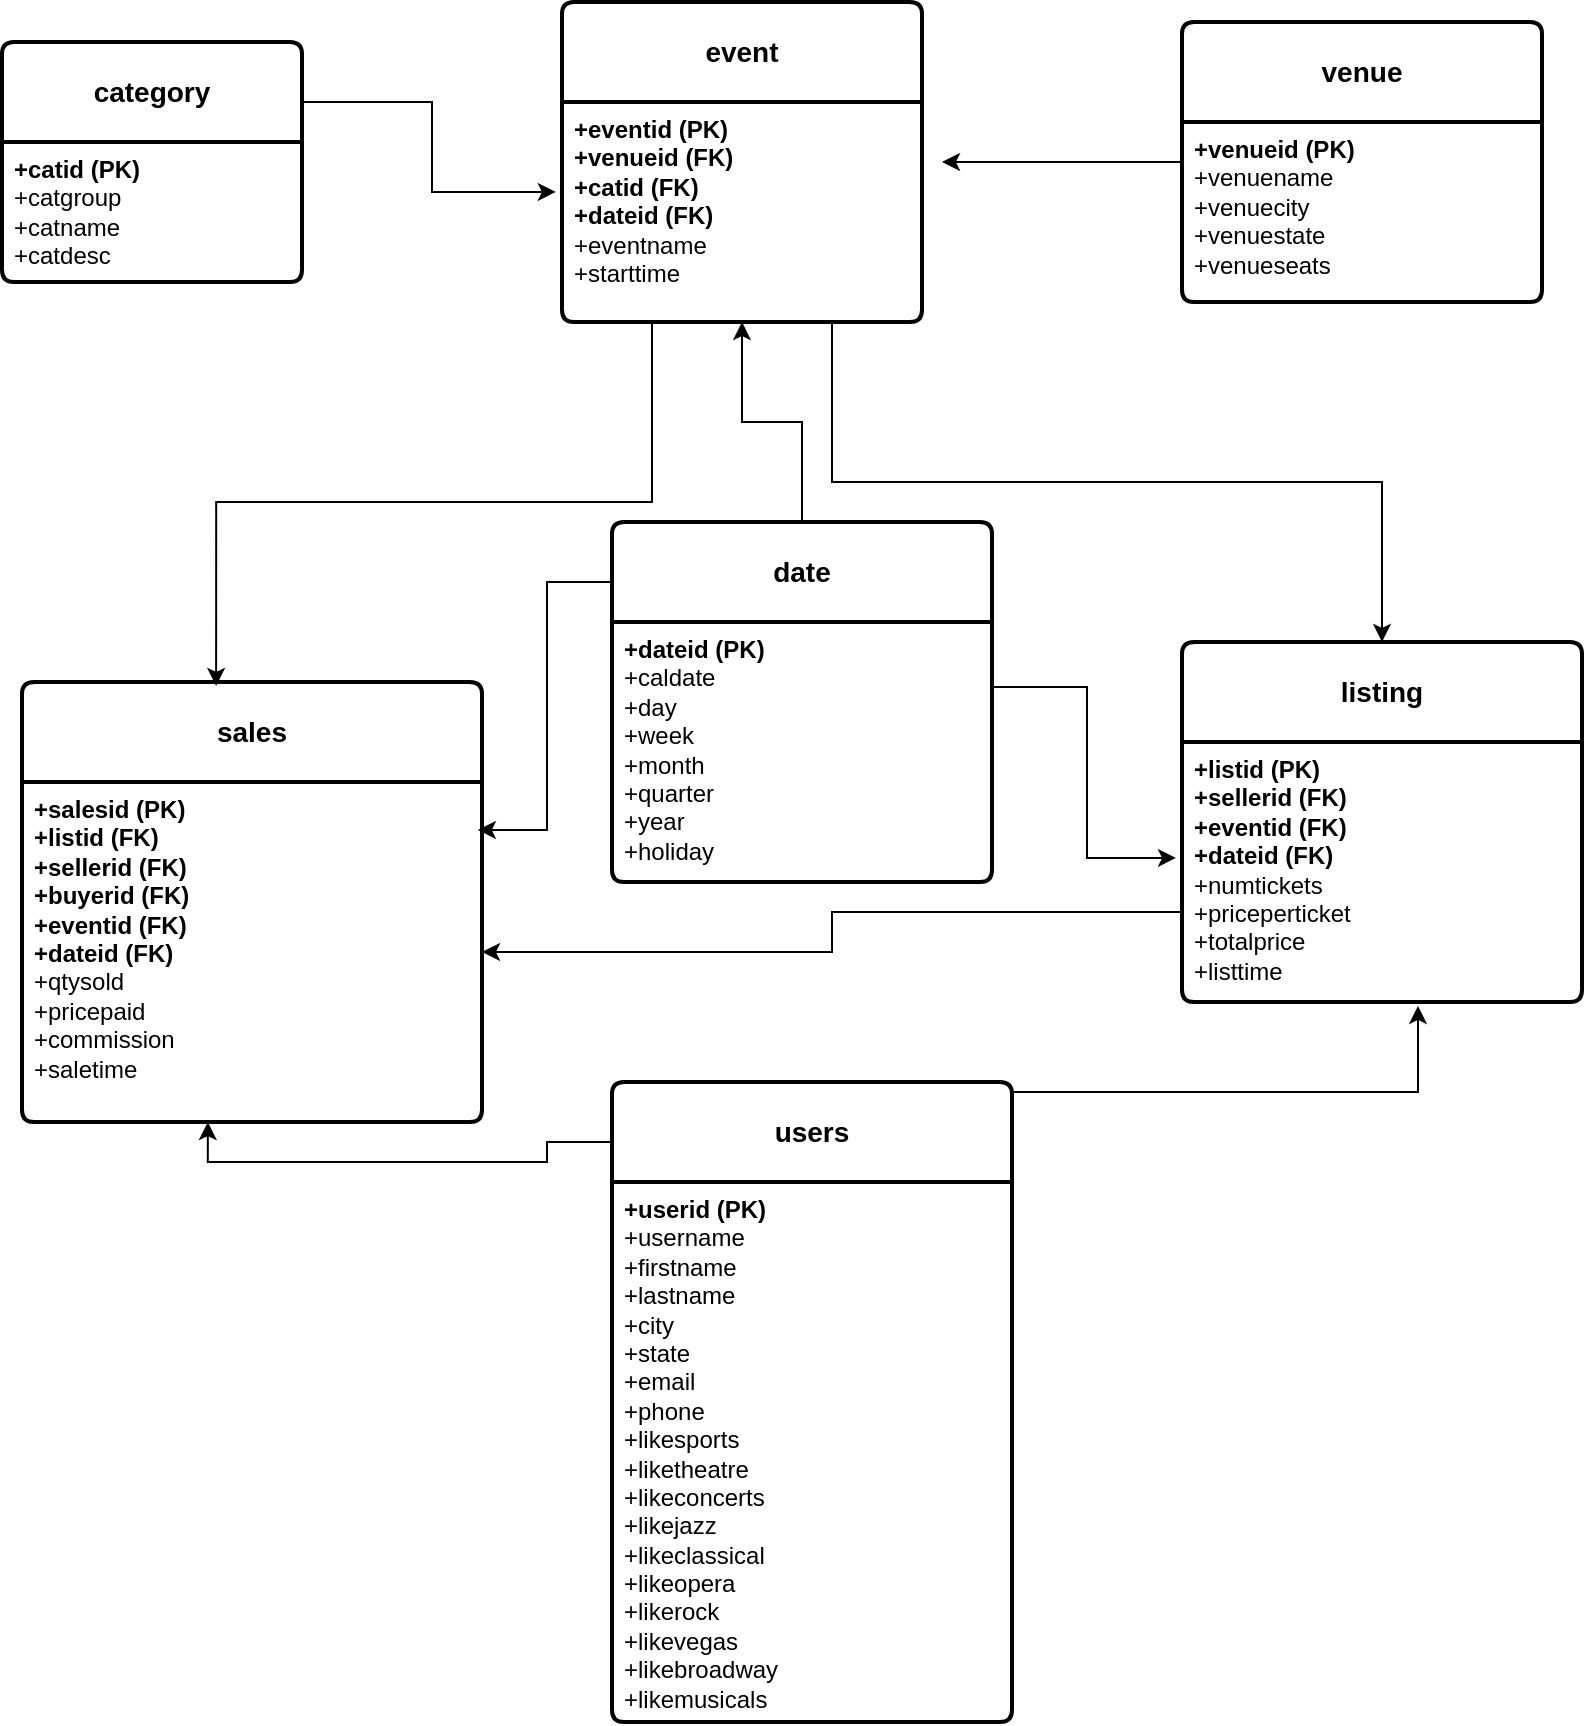 <mxfile version="22.1.2" type="device">
  <diagram id="R2lEEEUBdFMjLlhIrx00" name="Page-1">
    <mxGraphModel dx="1194" dy="660" grid="1" gridSize="10" guides="1" tooltips="1" connect="1" arrows="1" fold="1" page="1" pageScale="1" pageWidth="850" pageHeight="1100" math="0" shadow="0" extFonts="Permanent Marker^https://fonts.googleapis.com/css?family=Permanent+Marker">
      <root>
        <mxCell id="0" />
        <mxCell id="1" parent="0" />
        <mxCell id="g-Wtju5NSsTcF-88Mxho-31" value="&lt;b&gt;event&lt;/b&gt;" style="swimlane;childLayout=stackLayout;horizontal=1;startSize=50;horizontalStack=0;rounded=1;fontSize=14;fontStyle=0;strokeWidth=2;resizeParent=0;resizeLast=1;shadow=0;dashed=0;align=center;arcSize=4;whiteSpace=wrap;html=1;" vertex="1" parent="1">
          <mxGeometry x="300" y="20" width="180" height="160" as="geometry" />
        </mxCell>
        <mxCell id="g-Wtju5NSsTcF-88Mxho-32" value="&lt;b&gt;+eventid (PK)&lt;br&gt;+venueid (FK)&lt;br&gt;+catid (FK)&lt;br&gt;+dateid (FK)&lt;/b&gt;&lt;br&gt;+eventname&lt;br&gt;+starttime" style="align=left;strokeColor=none;fillColor=none;spacingLeft=4;fontSize=12;verticalAlign=top;resizable=0;rotatable=0;part=1;html=1;" vertex="1" parent="g-Wtju5NSsTcF-88Mxho-31">
          <mxGeometry y="50" width="180" height="110" as="geometry" />
        </mxCell>
        <mxCell id="g-Wtju5NSsTcF-88Mxho-33" value="&lt;b&gt;category&lt;/b&gt;" style="swimlane;childLayout=stackLayout;horizontal=1;startSize=50;horizontalStack=0;rounded=1;fontSize=14;fontStyle=0;strokeWidth=2;resizeParent=0;resizeLast=1;shadow=0;dashed=0;align=center;arcSize=4;whiteSpace=wrap;html=1;" vertex="1" parent="1">
          <mxGeometry x="20" y="40" width="150" height="120" as="geometry" />
        </mxCell>
        <mxCell id="g-Wtju5NSsTcF-88Mxho-34" value="&lt;b&gt;+catid (PK)&lt;/b&gt;&lt;br&gt;+catgroup&lt;br&gt;+catname&lt;br&gt;+catdesc" style="align=left;strokeColor=none;fillColor=none;spacingLeft=4;fontSize=12;verticalAlign=top;resizable=0;rotatable=0;part=1;html=1;" vertex="1" parent="g-Wtju5NSsTcF-88Mxho-33">
          <mxGeometry y="50" width="150" height="70" as="geometry" />
        </mxCell>
        <mxCell id="g-Wtju5NSsTcF-88Mxho-51" style="edgeStyle=orthogonalEdgeStyle;rounded=0;orthogonalLoop=1;jettySize=auto;html=1;exitX=0;exitY=0.75;exitDx=0;exitDy=0;entryX=1;entryY=0.5;entryDx=0;entryDy=0;" edge="1" parent="1" source="g-Wtju5NSsTcF-88Mxho-35" target="g-Wtju5NSsTcF-88Mxho-44">
          <mxGeometry relative="1" as="geometry" />
        </mxCell>
        <mxCell id="g-Wtju5NSsTcF-88Mxho-35" value="&lt;b&gt;listing&lt;/b&gt;" style="swimlane;childLayout=stackLayout;horizontal=1;startSize=50;horizontalStack=0;rounded=1;fontSize=14;fontStyle=0;strokeWidth=2;resizeParent=0;resizeLast=1;shadow=0;dashed=0;align=center;arcSize=4;whiteSpace=wrap;html=1;" vertex="1" parent="1">
          <mxGeometry x="610" y="340" width="200" height="180" as="geometry" />
        </mxCell>
        <mxCell id="g-Wtju5NSsTcF-88Mxho-36" value="&lt;b&gt;+listid (PK)&lt;br&gt;+sellerid (FK)&lt;br&gt;+eventid (FK)&lt;br&gt;+dateid (FK)&lt;/b&gt;&lt;br&gt;+numtickets&lt;br&gt;+priceperticket&lt;br&gt;+totalprice&lt;br&gt;+listtime" style="align=left;strokeColor=none;fillColor=none;spacingLeft=4;fontSize=12;verticalAlign=top;resizable=0;rotatable=0;part=1;html=1;" vertex="1" parent="g-Wtju5NSsTcF-88Mxho-35">
          <mxGeometry y="50" width="200" height="130" as="geometry" />
        </mxCell>
        <mxCell id="g-Wtju5NSsTcF-88Mxho-48" style="edgeStyle=orthogonalEdgeStyle;rounded=0;orthogonalLoop=1;jettySize=auto;html=1;" edge="1" parent="1" source="g-Wtju5NSsTcF-88Mxho-37" target="g-Wtju5NSsTcF-88Mxho-32">
          <mxGeometry relative="1" as="geometry" />
        </mxCell>
        <mxCell id="g-Wtju5NSsTcF-88Mxho-37" value="&lt;b&gt;date&lt;/b&gt;" style="swimlane;childLayout=stackLayout;horizontal=1;startSize=50;horizontalStack=0;rounded=1;fontSize=14;fontStyle=0;strokeWidth=2;resizeParent=0;resizeLast=1;shadow=0;dashed=0;align=center;arcSize=4;whiteSpace=wrap;html=1;" vertex="1" parent="1">
          <mxGeometry x="325" y="280" width="190" height="180" as="geometry" />
        </mxCell>
        <mxCell id="g-Wtju5NSsTcF-88Mxho-38" value="&lt;b&gt;+dateid (PK)&lt;/b&gt;&lt;br&gt;+caldate&lt;br&gt;+day&lt;br&gt;+week&lt;br&gt;+month&lt;br&gt;+quarter&lt;br&gt;+year&lt;br&gt;+holiday" style="align=left;strokeColor=none;fillColor=none;spacingLeft=4;fontSize=12;verticalAlign=top;resizable=0;rotatable=0;part=1;html=1;" vertex="1" parent="g-Wtju5NSsTcF-88Mxho-37">
          <mxGeometry y="50" width="190" height="130" as="geometry" />
        </mxCell>
        <mxCell id="g-Wtju5NSsTcF-88Mxho-39" value="&lt;b&gt;users&lt;/b&gt;" style="swimlane;childLayout=stackLayout;horizontal=1;startSize=50;horizontalStack=0;rounded=1;fontSize=14;fontStyle=0;strokeWidth=2;resizeParent=0;resizeLast=1;shadow=0;dashed=0;align=center;arcSize=4;whiteSpace=wrap;html=1;" vertex="1" parent="1">
          <mxGeometry x="325" y="560" width="200" height="320" as="geometry" />
        </mxCell>
        <mxCell id="g-Wtju5NSsTcF-88Mxho-40" value="&lt;b&gt;+userid (PK)&lt;/b&gt;&lt;br&gt;+username&lt;br&gt;+firstname&lt;br&gt;+lastname&lt;br&gt;+city&lt;br&gt;+state&lt;br&gt;+email&lt;br&gt;+phone&lt;br&gt;+likesports&lt;br&gt;+liketheatre&lt;br&gt;+likeconcerts&lt;br&gt;+likejazz&lt;br&gt;+likeclassical&lt;br&gt;+likeopera&lt;br&gt;+likerock&lt;br&gt;+likevegas&lt;br&gt;+likebroadway&lt;br&gt;+likemusicals" style="align=left;strokeColor=none;fillColor=none;spacingLeft=4;fontSize=12;verticalAlign=top;resizable=0;rotatable=0;part=1;html=1;" vertex="1" parent="g-Wtju5NSsTcF-88Mxho-39">
          <mxGeometry y="50" width="200" height="270" as="geometry" />
        </mxCell>
        <mxCell id="g-Wtju5NSsTcF-88Mxho-47" style="edgeStyle=orthogonalEdgeStyle;rounded=0;orthogonalLoop=1;jettySize=auto;html=1;" edge="1" parent="1" source="g-Wtju5NSsTcF-88Mxho-41">
          <mxGeometry relative="1" as="geometry">
            <mxPoint x="490" y="100" as="targetPoint" />
          </mxGeometry>
        </mxCell>
        <mxCell id="g-Wtju5NSsTcF-88Mxho-41" value="&lt;b&gt;venue&lt;/b&gt;" style="swimlane;childLayout=stackLayout;horizontal=1;startSize=50;horizontalStack=0;rounded=1;fontSize=14;fontStyle=0;strokeWidth=2;resizeParent=0;resizeLast=1;shadow=0;dashed=0;align=center;arcSize=4;whiteSpace=wrap;html=1;" vertex="1" parent="1">
          <mxGeometry x="610" y="30" width="180" height="140" as="geometry" />
        </mxCell>
        <mxCell id="g-Wtju5NSsTcF-88Mxho-42" value="&lt;b&gt;+venueid (PK)&lt;/b&gt;&lt;br&gt;+venuename&lt;br&gt;+venuecity&lt;br&gt;+venuestate&lt;br&gt;+venueseats" style="align=left;strokeColor=none;fillColor=none;spacingLeft=4;fontSize=12;verticalAlign=top;resizable=0;rotatable=0;part=1;html=1;" vertex="1" parent="g-Wtju5NSsTcF-88Mxho-41">
          <mxGeometry y="50" width="180" height="90" as="geometry" />
        </mxCell>
        <mxCell id="g-Wtju5NSsTcF-88Mxho-43" value="&lt;b&gt;sales&lt;/b&gt;" style="swimlane;childLayout=stackLayout;horizontal=1;startSize=50;horizontalStack=0;rounded=1;fontSize=14;fontStyle=0;strokeWidth=2;resizeParent=0;resizeLast=1;shadow=0;dashed=0;align=center;arcSize=4;whiteSpace=wrap;html=1;" vertex="1" parent="1">
          <mxGeometry x="30" y="360" width="230" height="220" as="geometry" />
        </mxCell>
        <mxCell id="g-Wtju5NSsTcF-88Mxho-44" value="&lt;b&gt;+salesid (PK)&lt;/b&gt;&lt;br&gt;&lt;b&gt;+listid (FK)&lt;/b&gt;&lt;br&gt;&lt;b&gt;+sellerid (FK)&lt;/b&gt;&lt;br&gt;&lt;b&gt;+buyerid (FK)&lt;/b&gt;&lt;br&gt;&lt;b&gt;+eventid (FK)&lt;/b&gt;&lt;br&gt;&lt;b&gt;+dateid (FK)&lt;/b&gt;&lt;br&gt;+qtysold&lt;br&gt;+pricepaid&lt;br&gt;+commission&lt;br&gt;+saletime" style="align=left;strokeColor=none;fillColor=none;spacingLeft=4;fontSize=12;verticalAlign=top;resizable=0;rotatable=0;part=1;html=1;" vertex="1" parent="g-Wtju5NSsTcF-88Mxho-43">
          <mxGeometry y="50" width="230" height="170" as="geometry" />
        </mxCell>
        <mxCell id="g-Wtju5NSsTcF-88Mxho-46" style="edgeStyle=orthogonalEdgeStyle;rounded=0;orthogonalLoop=1;jettySize=auto;html=1;exitX=1;exitY=0;exitDx=0;exitDy=0;entryX=-0.017;entryY=0.409;entryDx=0;entryDy=0;entryPerimeter=0;" edge="1" parent="1" source="g-Wtju5NSsTcF-88Mxho-34" target="g-Wtju5NSsTcF-88Mxho-32">
          <mxGeometry relative="1" as="geometry" />
        </mxCell>
        <mxCell id="g-Wtju5NSsTcF-88Mxho-49" style="edgeStyle=orthogonalEdgeStyle;rounded=0;orthogonalLoop=1;jettySize=auto;html=1;exitX=1;exitY=0.25;exitDx=0;exitDy=0;entryX=-0.015;entryY=0.446;entryDx=0;entryDy=0;entryPerimeter=0;" edge="1" parent="1" source="g-Wtju5NSsTcF-88Mxho-38" target="g-Wtju5NSsTcF-88Mxho-36">
          <mxGeometry relative="1" as="geometry" />
        </mxCell>
        <mxCell id="g-Wtju5NSsTcF-88Mxho-50" style="edgeStyle=orthogonalEdgeStyle;rounded=0;orthogonalLoop=1;jettySize=auto;html=1;exitX=0;exitY=0;exitDx=0;exitDy=0;entryX=0.991;entryY=0.141;entryDx=0;entryDy=0;entryPerimeter=0;" edge="1" parent="1" source="g-Wtju5NSsTcF-88Mxho-38" target="g-Wtju5NSsTcF-88Mxho-44">
          <mxGeometry relative="1" as="geometry" />
        </mxCell>
        <mxCell id="g-Wtju5NSsTcF-88Mxho-53" style="edgeStyle=orthogonalEdgeStyle;rounded=0;orthogonalLoop=1;jettySize=auto;html=1;exitX=0;exitY=0;exitDx=0;exitDy=0;entryX=0.404;entryY=1;entryDx=0;entryDy=0;entryPerimeter=0;" edge="1" parent="1" source="g-Wtju5NSsTcF-88Mxho-40" target="g-Wtju5NSsTcF-88Mxho-44">
          <mxGeometry relative="1" as="geometry" />
        </mxCell>
        <mxCell id="g-Wtju5NSsTcF-88Mxho-54" style="edgeStyle=orthogonalEdgeStyle;rounded=0;orthogonalLoop=1;jettySize=auto;html=1;exitX=1;exitY=0;exitDx=0;exitDy=0;entryX=0.59;entryY=1.015;entryDx=0;entryDy=0;entryPerimeter=0;" edge="1" parent="1" source="g-Wtju5NSsTcF-88Mxho-40" target="g-Wtju5NSsTcF-88Mxho-36">
          <mxGeometry relative="1" as="geometry" />
        </mxCell>
        <mxCell id="g-Wtju5NSsTcF-88Mxho-56" style="edgeStyle=orthogonalEdgeStyle;rounded=0;orthogonalLoop=1;jettySize=auto;html=1;exitX=0.75;exitY=1;exitDx=0;exitDy=0;entryX=0.5;entryY=0;entryDx=0;entryDy=0;" edge="1" parent="1" source="g-Wtju5NSsTcF-88Mxho-32" target="g-Wtju5NSsTcF-88Mxho-35">
          <mxGeometry relative="1" as="geometry" />
        </mxCell>
        <mxCell id="g-Wtju5NSsTcF-88Mxho-57" style="edgeStyle=orthogonalEdgeStyle;rounded=0;orthogonalLoop=1;jettySize=auto;html=1;exitX=0.25;exitY=1;exitDx=0;exitDy=0;entryX=0.422;entryY=0.009;entryDx=0;entryDy=0;entryPerimeter=0;" edge="1" parent="1" source="g-Wtju5NSsTcF-88Mxho-32" target="g-Wtju5NSsTcF-88Mxho-43">
          <mxGeometry relative="1" as="geometry" />
        </mxCell>
      </root>
    </mxGraphModel>
  </diagram>
</mxfile>
